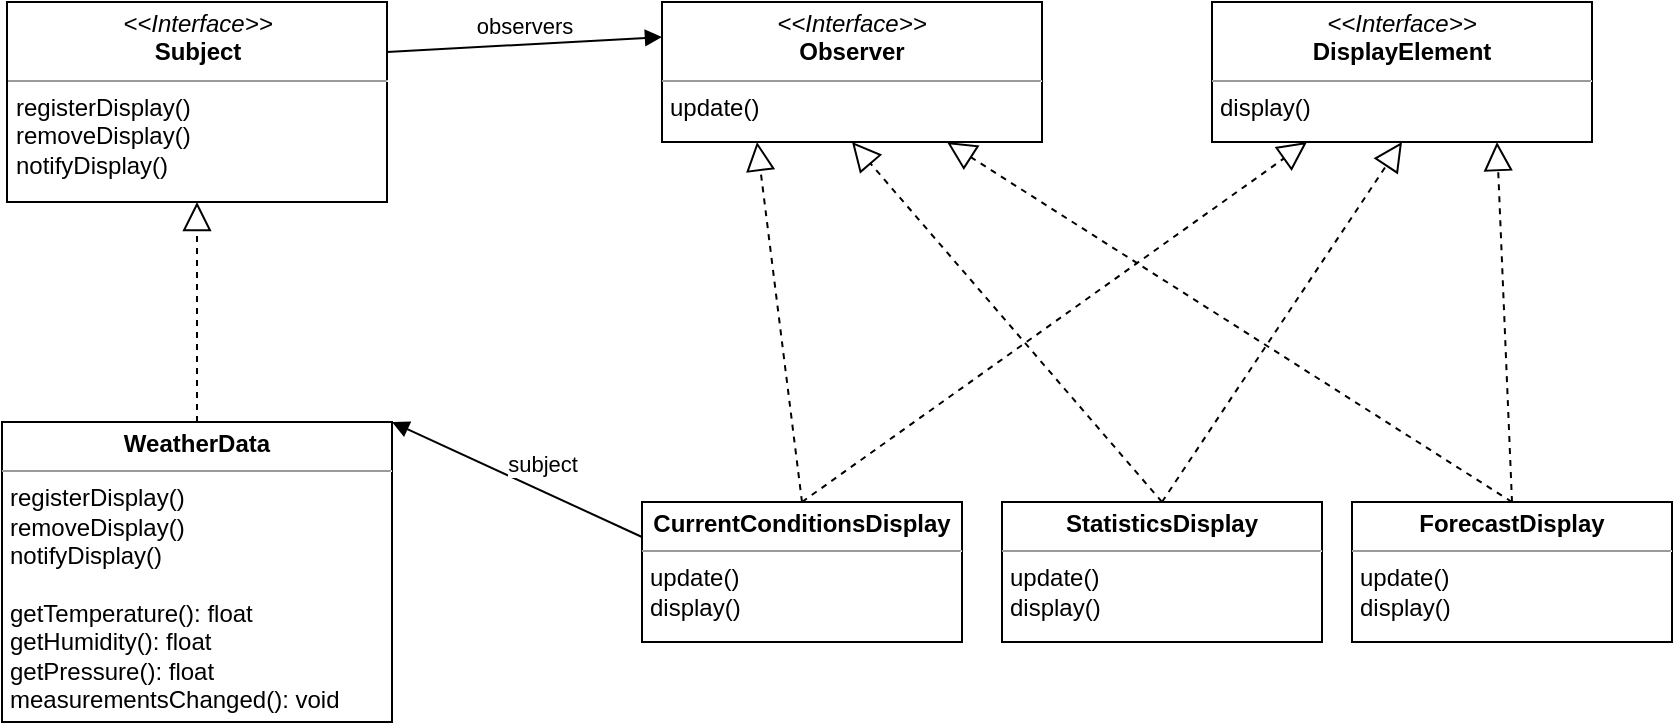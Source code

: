<mxfile version="13.5.3" type="device"><diagram id="bkkQlireeitH-mFO8Zwm" name="Page-1"><mxGraphModel dx="1662" dy="762" grid="1" gridSize="10" guides="1" tooltips="1" connect="1" arrows="1" fold="1" page="1" pageScale="1" pageWidth="850" pageHeight="1100" math="0" shadow="0"><root><mxCell id="0"/><mxCell id="1" parent="0"/><mxCell id="1RjSfTlNia23xZSvlFPR-3" value="&lt;p style=&quot;margin: 0px ; margin-top: 4px ; text-align: center&quot;&gt;&lt;i&gt;&amp;lt;&amp;lt;Interface&amp;gt;&amp;gt;&lt;/i&gt;&lt;br&gt;&lt;b&gt;Subject&lt;/b&gt;&lt;/p&gt;&lt;hr size=&quot;1&quot;&gt;&lt;p style=&quot;margin: 0px ; margin-left: 4px&quot;&gt;registerDisplay()&lt;br&gt;removeDisplay()&lt;/p&gt;&lt;p style=&quot;margin: 0px ; margin-left: 4px&quot;&gt;notifyDisplay()&lt;/p&gt;" style="verticalAlign=top;align=left;overflow=fill;fontSize=12;fontFamily=Helvetica;html=1;" vertex="1" parent="1"><mxGeometry x="12.5" y="120" width="190" height="100" as="geometry"/></mxCell><mxCell id="1RjSfTlNia23xZSvlFPR-4" value="&lt;p style=&quot;margin: 0px ; margin-top: 4px ; text-align: center&quot;&gt;&lt;i&gt;&amp;lt;&amp;lt;Interface&amp;gt;&amp;gt;&lt;/i&gt;&lt;br&gt;&lt;b&gt;DisplayElement&lt;/b&gt;&lt;/p&gt;&lt;hr size=&quot;1&quot;&gt;&lt;p style=&quot;margin: 0px ; margin-left: 4px&quot;&gt;display()&lt;/p&gt;" style="verticalAlign=top;align=left;overflow=fill;fontSize=12;fontFamily=Helvetica;html=1;" vertex="1" parent="1"><mxGeometry x="615" y="120" width="190" height="70" as="geometry"/></mxCell><mxCell id="1RjSfTlNia23xZSvlFPR-5" value="&lt;p style=&quot;margin: 0px ; margin-top: 4px ; text-align: center&quot;&gt;&lt;b&gt;WeatherData&lt;/b&gt;&lt;br&gt;&lt;/p&gt;&lt;hr size=&quot;1&quot;&gt;&lt;p style=&quot;margin: 0px 0px 0px 4px&quot;&gt;registerDisplay()&lt;br&gt;removeDisplay()&lt;/p&gt;&lt;p style=&quot;margin: 0px 0px 0px 4px&quot;&gt;notifyDisplay()&lt;/p&gt;&lt;p style=&quot;margin: 0px 0px 0px 4px&quot;&gt;&lt;br&gt;&lt;/p&gt;&lt;p style=&quot;margin: 0px ; margin-left: 4px&quot;&gt;getTemperature(): float&lt;/p&gt;&lt;p style=&quot;margin: 0px ; margin-left: 4px&quot;&gt;getHumidity(): float&lt;/p&gt;&lt;p style=&quot;margin: 0px ; margin-left: 4px&quot;&gt;getPressure(): float&lt;/p&gt;&lt;p style=&quot;margin: 0px ; margin-left: 4px&quot;&gt;measurementsChanged(): void&lt;/p&gt;" style="verticalAlign=top;align=left;overflow=fill;fontSize=12;fontFamily=Helvetica;html=1;" vertex="1" parent="1"><mxGeometry x="10" y="330" width="195" height="150" as="geometry"/></mxCell><mxCell id="1RjSfTlNia23xZSvlFPR-6" value="" style="endArrow=block;dashed=1;endFill=0;endSize=12;html=1;entryX=0.5;entryY=1;entryDx=0;entryDy=0;exitX=0.5;exitY=0;exitDx=0;exitDy=0;" edge="1" parent="1" source="1RjSfTlNia23xZSvlFPR-5" target="1RjSfTlNia23xZSvlFPR-3"><mxGeometry width="160" relative="1" as="geometry"><mxPoint x="72.5" y="490" as="sourcePoint"/><mxPoint x="232.5" y="490" as="targetPoint"/></mxGeometry></mxCell><mxCell id="1RjSfTlNia23xZSvlFPR-13" value="" style="endArrow=block;dashed=1;endFill=0;endSize=12;html=1;entryX=0.75;entryY=1;entryDx=0;entryDy=0;exitX=0.5;exitY=0;exitDx=0;exitDy=0;" edge="1" parent="1" source="1RjSfTlNia23xZSvlFPR-23" target="1RjSfTlNia23xZSvlFPR-4"><mxGeometry width="160" relative="1" as="geometry"><mxPoint x="740" y="350" as="sourcePoint"/><mxPoint x="605" y="570" as="targetPoint"/></mxGeometry></mxCell><mxCell id="1RjSfTlNia23xZSvlFPR-14" value="" style="endArrow=block;dashed=1;endFill=0;endSize=12;html=1;entryX=0.5;entryY=1;entryDx=0;entryDy=0;exitX=0.5;exitY=0;exitDx=0;exitDy=0;" edge="1" parent="1" source="1RjSfTlNia23xZSvlFPR-22" target="1RjSfTlNia23xZSvlFPR-4"><mxGeometry width="160" relative="1" as="geometry"><mxPoint x="575" y="350" as="sourcePoint"/><mxPoint x="605" y="480" as="targetPoint"/></mxGeometry></mxCell><mxCell id="1RjSfTlNia23xZSvlFPR-15" value="" style="endArrow=block;dashed=1;endFill=0;endSize=12;html=1;entryX=0.25;entryY=1;entryDx=0;entryDy=0;exitX=0.5;exitY=0;exitDx=0;exitDy=0;" edge="1" parent="1" source="1RjSfTlNia23xZSvlFPR-21" target="1RjSfTlNia23xZSvlFPR-4"><mxGeometry width="160" relative="1" as="geometry"><mxPoint x="405" y="370" as="sourcePoint"/><mxPoint x="605" y="540" as="targetPoint"/></mxGeometry></mxCell><mxCell id="1RjSfTlNia23xZSvlFPR-17" value="&lt;p style=&quot;margin: 0px ; margin-top: 4px ; text-align: center&quot;&gt;&lt;i&gt;&amp;lt;&amp;lt;Interface&amp;gt;&amp;gt;&lt;/i&gt;&lt;br&gt;&lt;b&gt;Observer&lt;/b&gt;&lt;/p&gt;&lt;hr size=&quot;1&quot;&gt;&lt;p style=&quot;margin: 0px ; margin-left: 4px&quot;&gt;update()&lt;/p&gt;" style="verticalAlign=top;align=left;overflow=fill;fontSize=12;fontFamily=Helvetica;html=1;" vertex="1" parent="1"><mxGeometry x="340" y="120" width="190" height="70" as="geometry"/></mxCell><mxCell id="1RjSfTlNia23xZSvlFPR-18" value="" style="endArrow=block;dashed=1;endFill=0;endSize=12;html=1;entryX=0.5;entryY=1;entryDx=0;entryDy=0;exitX=0.5;exitY=0;exitDx=0;exitDy=0;" edge="1" parent="1" source="1RjSfTlNia23xZSvlFPR-22" target="1RjSfTlNia23xZSvlFPR-17"><mxGeometry width="160" relative="1" as="geometry"><mxPoint x="575" y="350" as="sourcePoint"/><mxPoint x="605" y="540" as="targetPoint"/></mxGeometry></mxCell><mxCell id="1RjSfTlNia23xZSvlFPR-19" value="" style="endArrow=block;dashed=1;endFill=0;endSize=12;html=1;entryX=0.25;entryY=1;entryDx=0;entryDy=0;exitX=0.5;exitY=0;exitDx=0;exitDy=0;" edge="1" parent="1" source="1RjSfTlNia23xZSvlFPR-21" target="1RjSfTlNia23xZSvlFPR-17"><mxGeometry width="160" relative="1" as="geometry"><mxPoint x="405" y="370" as="sourcePoint"/><mxPoint x="605" y="540" as="targetPoint"/></mxGeometry></mxCell><mxCell id="1RjSfTlNia23xZSvlFPR-20" value="" style="endArrow=block;dashed=1;endFill=0;endSize=12;html=1;entryX=0.75;entryY=1;entryDx=0;entryDy=0;exitX=0.5;exitY=0;exitDx=0;exitDy=0;" edge="1" parent="1" source="1RjSfTlNia23xZSvlFPR-23" target="1RjSfTlNia23xZSvlFPR-17"><mxGeometry width="160" relative="1" as="geometry"><mxPoint x="740" y="350" as="sourcePoint"/><mxPoint x="605" y="570" as="targetPoint"/></mxGeometry></mxCell><mxCell id="1RjSfTlNia23xZSvlFPR-21" value="&lt;p style=&quot;margin: 0px ; margin-top: 4px ; text-align: center&quot;&gt;&lt;b&gt;CurrentConditionsDisplay&lt;/b&gt;&lt;/p&gt;&lt;hr size=&quot;1&quot;&gt;&lt;p style=&quot;margin: 0px ; margin-left: 4px&quot;&gt;update()&lt;br&gt;&lt;/p&gt;&lt;p style=&quot;margin: 0px ; margin-left: 4px&quot;&gt;display()&lt;/p&gt;" style="verticalAlign=top;align=left;overflow=fill;fontSize=12;fontFamily=Helvetica;html=1;" vertex="1" parent="1"><mxGeometry x="330" y="370" width="160" height="70" as="geometry"/></mxCell><mxCell id="1RjSfTlNia23xZSvlFPR-22" value="&lt;p style=&quot;margin: 0px ; margin-top: 4px ; text-align: center&quot;&gt;&lt;b&gt;StatisticsDisplay&lt;/b&gt;&lt;/p&gt;&lt;hr size=&quot;1&quot;&gt;&lt;p style=&quot;margin: 0px ; margin-left: 4px&quot;&gt;update()&lt;br&gt;&lt;/p&gt;&lt;p style=&quot;margin: 0px ; margin-left: 4px&quot;&gt;display()&lt;/p&gt;" style="verticalAlign=top;align=left;overflow=fill;fontSize=12;fontFamily=Helvetica;html=1;" vertex="1" parent="1"><mxGeometry x="510" y="370" width="160" height="70" as="geometry"/></mxCell><mxCell id="1RjSfTlNia23xZSvlFPR-23" value="&lt;p style=&quot;margin: 0px ; margin-top: 4px ; text-align: center&quot;&gt;&lt;b&gt;ForecastDisplay&lt;/b&gt;&lt;/p&gt;&lt;hr size=&quot;1&quot;&gt;&lt;p style=&quot;margin: 0px ; margin-left: 4px&quot;&gt;update()&lt;br&gt;&lt;/p&gt;&lt;p style=&quot;margin: 0px ; margin-left: 4px&quot;&gt;display()&lt;/p&gt;" style="verticalAlign=top;align=left;overflow=fill;fontSize=12;fontFamily=Helvetica;html=1;" vertex="1" parent="1"><mxGeometry x="685" y="370" width="160" height="70" as="geometry"/></mxCell><mxCell id="1RjSfTlNia23xZSvlFPR-32" value="observers" style="html=1;verticalAlign=bottom;endArrow=block;exitX=1;exitY=0.25;exitDx=0;exitDy=0;entryX=0;entryY=0.25;entryDx=0;entryDy=0;" edge="1" parent="1" source="1RjSfTlNia23xZSvlFPR-3" target="1RjSfTlNia23xZSvlFPR-17"><mxGeometry width="80" relative="1" as="geometry"><mxPoint x="220" y="150" as="sourcePoint"/><mxPoint x="300" y="150" as="targetPoint"/><mxPoint as="offset"/></mxGeometry></mxCell><mxCell id="1RjSfTlNia23xZSvlFPR-33" value="subject" style="html=1;verticalAlign=bottom;endArrow=block;exitX=0;exitY=0.25;exitDx=0;exitDy=0;entryX=1;entryY=0;entryDx=0;entryDy=0;" edge="1" parent="1" source="1RjSfTlNia23xZSvlFPR-21" target="1RjSfTlNia23xZSvlFPR-5"><mxGeometry x="-0.173" y="-4" width="80" relative="1" as="geometry"><mxPoint x="170" y="590" as="sourcePoint"/><mxPoint x="250" y="590" as="targetPoint"/><mxPoint as="offset"/></mxGeometry></mxCell></root></mxGraphModel></diagram></mxfile>
